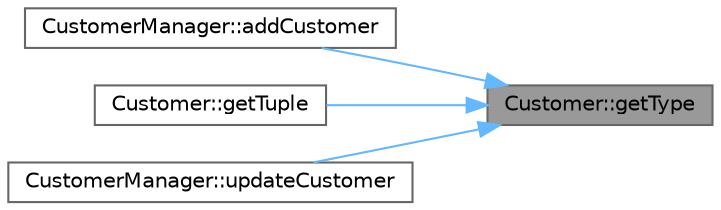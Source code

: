 digraph "Customer::getType"
{
 // LATEX_PDF_SIZE
  bgcolor="transparent";
  edge [fontname=Helvetica,fontsize=10,labelfontname=Helvetica,labelfontsize=10];
  node [fontname=Helvetica,fontsize=10,shape=box,height=0.2,width=0.4];
  rankdir="RL";
  Node1 [id="Node000001",label="Customer::getType",height=0.2,width=0.4,color="gray40", fillcolor="grey60", style="filled", fontcolor="black",tooltip="Lấy loại khách hàng dưới dạng chuỗi."];
  Node1 -> Node2 [id="edge1_Node000001_Node000002",dir="back",color="steelblue1",style="solid",tooltip=" "];
  Node2 [id="Node000002",label="CustomerManager::addCustomer",height=0.2,width=0.4,color="grey40", fillcolor="white", style="filled",URL="$class_customer_manager.html#a82ed10bf7fe5bf0c7b04ae65a99edcd6",tooltip="Thêm một khách hàng mới vào cơ sở dữ liệu."];
  Node1 -> Node3 [id="edge2_Node000001_Node000003",dir="back",color="steelblue1",style="solid",tooltip=" "];
  Node3 [id="Node000003",label="Customer::getTuple",height=0.2,width=0.4,color="grey40", fillcolor="white", style="filled",URL="$class_customer.html#a16465f154a1c120d3fbbd1edb2b9a5eb",tooltip="Trả về thông tin khách hàng dưới dạng danh sách chuỗi, dùng cho hiển thị hoặc xuất dữ liệu."];
  Node1 -> Node4 [id="edge3_Node000001_Node000004",dir="back",color="steelblue1",style="solid",tooltip=" "];
  Node4 [id="Node000004",label="CustomerManager::updateCustomer",height=0.2,width=0.4,color="grey40", fillcolor="white", style="filled",URL="$class_customer_manager.html#af16d1526b58db4b0753e3c0703e3bc52",tooltip="Cập nhật thông tin của một khách hàng hiện có."];
}
